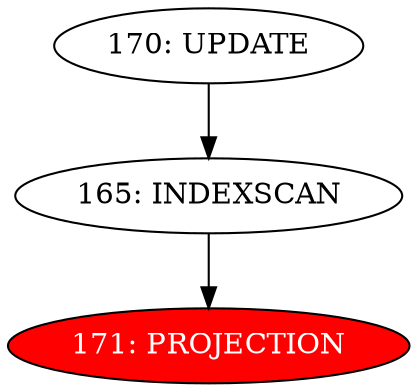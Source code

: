 digraph name {
165 [label="165: INDEXSCAN" ];
165 -> 171;
171 [label="171: PROJECTION" fontcolor="white" style="filled" fillcolor="red"];
170 [label="170: UPDATE" ];
170 -> 165;

}

